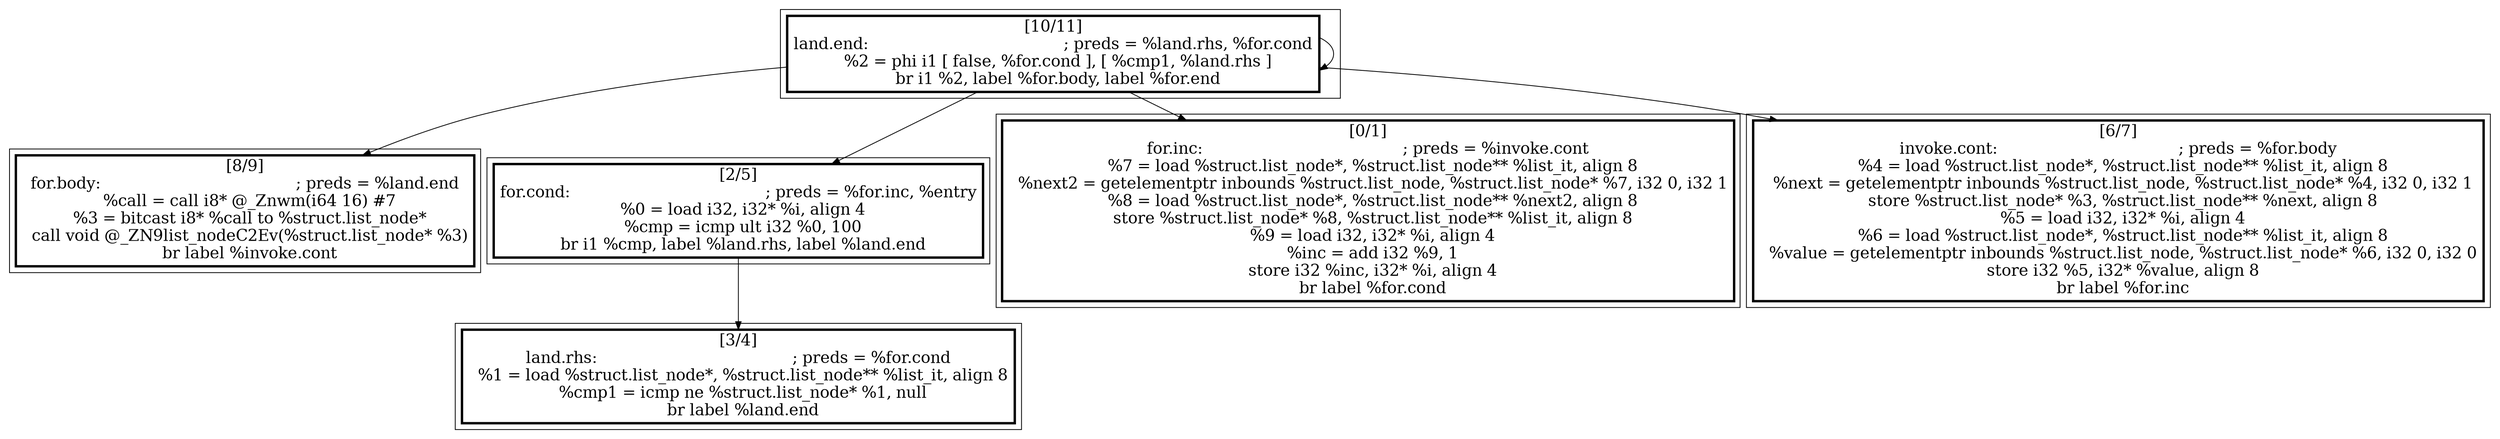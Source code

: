 
digraph G {



node108->node108 [ ]
node108->node109 [ ]
node105->node106 [ ]
node108->node104 [ ]
node108->node105 [ ]
node108->node107 [ ]


subgraph cluster4 {


node108 [penwidth=3.0,fontsize=20,shape=rectangle,label="[10/11]
land.end:                                         ; preds = %land.rhs, %for.cond
  %2 = phi i1 [ false, %for.cond ], [ %cmp1, %land.rhs ]
  br i1 %2, label %for.body, label %for.end
" ]



}

subgraph cluster3 {


node107 [penwidth=3.0,fontsize=20,shape=rectangle,label="[6/7]
invoke.cont:                                      ; preds = %for.body
  %4 = load %struct.list_node*, %struct.list_node** %list_it, align 8
  %next = getelementptr inbounds %struct.list_node, %struct.list_node* %4, i32 0, i32 1
  store %struct.list_node* %3, %struct.list_node** %next, align 8
  %5 = load i32, i32* %i, align 4
  %6 = load %struct.list_node*, %struct.list_node** %list_it, align 8
  %value = getelementptr inbounds %struct.list_node, %struct.list_node* %6, i32 0, i32 0
  store i32 %5, i32* %value, align 8
  br label %for.inc
" ]



}

subgraph cluster2 {


node106 [penwidth=3.0,fontsize=20,shape=rectangle,label="[3/4]
land.rhs:                                         ; preds = %for.cond
  %1 = load %struct.list_node*, %struct.list_node** %list_it, align 8
  %cmp1 = icmp ne %struct.list_node* %1, null
  br label %land.end
" ]



}

subgraph cluster5 {


node109 [penwidth=3.0,fontsize=20,shape=rectangle,label="[8/9]
for.body:                                         ; preds = %land.end
  %call = call i8* @_Znwm(i64 16) #7
  %3 = bitcast i8* %call to %struct.list_node*
  call void @_ZN9list_nodeC2Ev(%struct.list_node* %3)
  br label %invoke.cont
" ]



}

subgraph cluster0 {


node104 [penwidth=3.0,fontsize=20,shape=rectangle,label="[0/1]
for.inc:                                          ; preds = %invoke.cont
  %7 = load %struct.list_node*, %struct.list_node** %list_it, align 8
  %next2 = getelementptr inbounds %struct.list_node, %struct.list_node* %7, i32 0, i32 1
  %8 = load %struct.list_node*, %struct.list_node** %next2, align 8
  store %struct.list_node* %8, %struct.list_node** %list_it, align 8
  %9 = load i32, i32* %i, align 4
  %inc = add i32 %9, 1
  store i32 %inc, i32* %i, align 4
  br label %for.cond
" ]



}

subgraph cluster1 {


node105 [penwidth=3.0,fontsize=20,shape=rectangle,label="[2/5]
for.cond:                                         ; preds = %for.inc, %entry
  %0 = load i32, i32* %i, align 4
  %cmp = icmp ult i32 %0, 100
  br i1 %cmp, label %land.rhs, label %land.end
" ]



}

}
